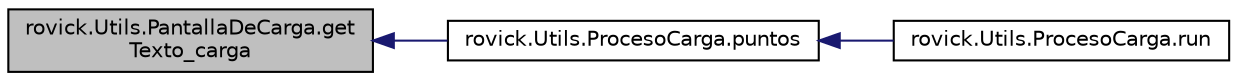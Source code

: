 digraph "rovick.Utils.PantallaDeCarga.getTexto_carga"
{
  edge [fontname="Helvetica",fontsize="10",labelfontname="Helvetica",labelfontsize="10"];
  node [fontname="Helvetica",fontsize="10",shape=record];
  rankdir="LR";
  Node1 [label="rovick.Utils.PantallaDeCarga.get\lTexto_carga",height=0.2,width=0.4,color="black", fillcolor="grey75", style="filled", fontcolor="black"];
  Node1 -> Node2 [dir="back",color="midnightblue",fontsize="10",style="solid",fontname="Helvetica"];
  Node2 [label="rovick.Utils.ProcesoCarga.puntos",height=0.2,width=0.4,color="black", fillcolor="white", style="filled",URL="$classrovick_1_1_utils_1_1_proceso_carga_ac52fb5a83c93e2d40048a15f65228b92.html#ac52fb5a83c93e2d40048a15f65228b92"];
  Node2 -> Node3 [dir="back",color="midnightblue",fontsize="10",style="solid",fontname="Helvetica"];
  Node3 [label="rovick.Utils.ProcesoCarga.run",height=0.2,width=0.4,color="black", fillcolor="white", style="filled",URL="$classrovick_1_1_utils_1_1_proceso_carga_ac507f8bbc67e9fdbd6b5b65767732c4f.html#ac507f8bbc67e9fdbd6b5b65767732c4f"];
}
